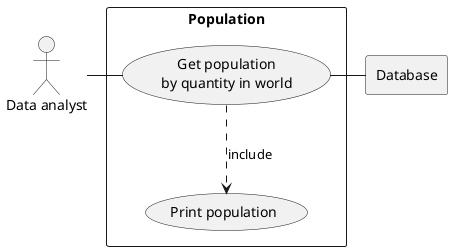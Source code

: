 @startuml

actor HR as "Data analyst"

rectangle Database

rectangle "Population" {
    usecase UC4 as "Get population
    by quantity in world"

    usecase UCa as "Print population"

    HR - UC4
    UC4 ..> UCa : include
    UC4 - Database
}

@enduml